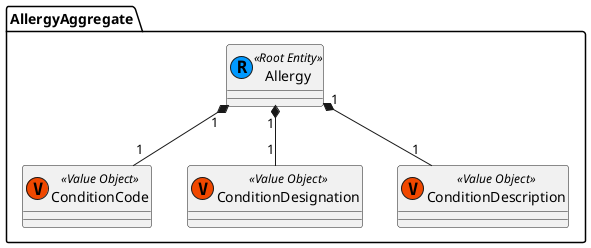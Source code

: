 @startuml

Package AllergyAggregate {
	Entity Allergy <<(R,#0099FF) Root Entity>> {}

	Class ConditionCode <<(V,#f04800) Value Object>> {}
	Class ConditionDesignation <<(V,#f04800) Value Object>> {}
	Class ConditionDescription <<(V,#f04800) Value Object>> {}
	
	Allergy "1" *-- "1" ConditionCode
	Allergy "1" *-- "1" ConditionDescription
	Allergy "1" *-- "1" ConditionDesignation
}

@enduml